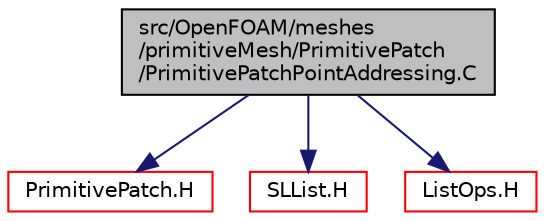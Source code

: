 digraph "src/OpenFOAM/meshes/primitiveMesh/PrimitivePatch/PrimitivePatchPointAddressing.C"
{
  bgcolor="transparent";
  edge [fontname="Helvetica",fontsize="10",labelfontname="Helvetica",labelfontsize="10"];
  node [fontname="Helvetica",fontsize="10",shape=record];
  Node1 [label="src/OpenFOAM/meshes\l/primitiveMesh/PrimitivePatch\l/PrimitivePatchPointAddressing.C",height=0.2,width=0.4,color="black", fillcolor="grey75", style="filled", fontcolor="black"];
  Node1 -> Node2 [color="midnightblue",fontsize="10",style="solid",fontname="Helvetica"];
  Node2 [label="PrimitivePatch.H",height=0.2,width=0.4,color="red",URL="$a08914.html"];
  Node1 -> Node3 [color="midnightblue",fontsize="10",style="solid",fontname="Helvetica"];
  Node3 [label="SLList.H",height=0.2,width=0.4,color="red",URL="$a07775.html"];
  Node1 -> Node4 [color="midnightblue",fontsize="10",style="solid",fontname="Helvetica"];
  Node4 [label="ListOps.H",height=0.2,width=0.4,color="red",URL="$a07808.html",tooltip="Various functions to operate on Lists. "];
}
